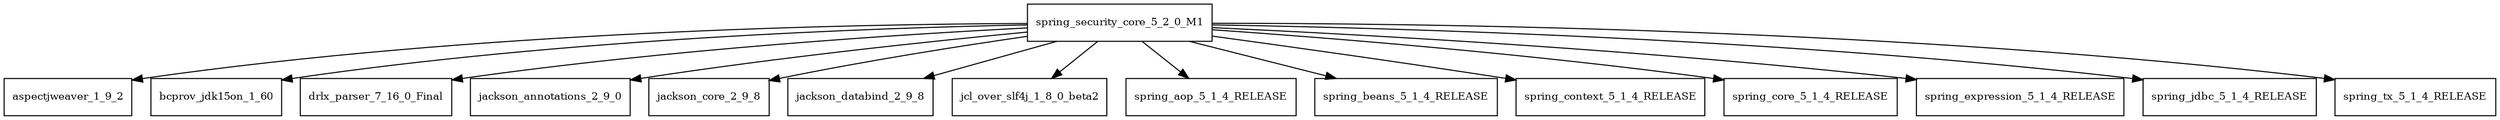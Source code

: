 digraph spring_security_core_5_2_0_M1_dependencies {
  node [shape = box, fontsize=10.0];
  spring_security_core_5_2_0_M1 -> aspectjweaver_1_9_2;
  spring_security_core_5_2_0_M1 -> bcprov_jdk15on_1_60;
  spring_security_core_5_2_0_M1 -> drlx_parser_7_16_0_Final;
  spring_security_core_5_2_0_M1 -> jackson_annotations_2_9_0;
  spring_security_core_5_2_0_M1 -> jackson_core_2_9_8;
  spring_security_core_5_2_0_M1 -> jackson_databind_2_9_8;
  spring_security_core_5_2_0_M1 -> jcl_over_slf4j_1_8_0_beta2;
  spring_security_core_5_2_0_M1 -> spring_aop_5_1_4_RELEASE;
  spring_security_core_5_2_0_M1 -> spring_beans_5_1_4_RELEASE;
  spring_security_core_5_2_0_M1 -> spring_context_5_1_4_RELEASE;
  spring_security_core_5_2_0_M1 -> spring_core_5_1_4_RELEASE;
  spring_security_core_5_2_0_M1 -> spring_expression_5_1_4_RELEASE;
  spring_security_core_5_2_0_M1 -> spring_jdbc_5_1_4_RELEASE;
  spring_security_core_5_2_0_M1 -> spring_tx_5_1_4_RELEASE;
}
